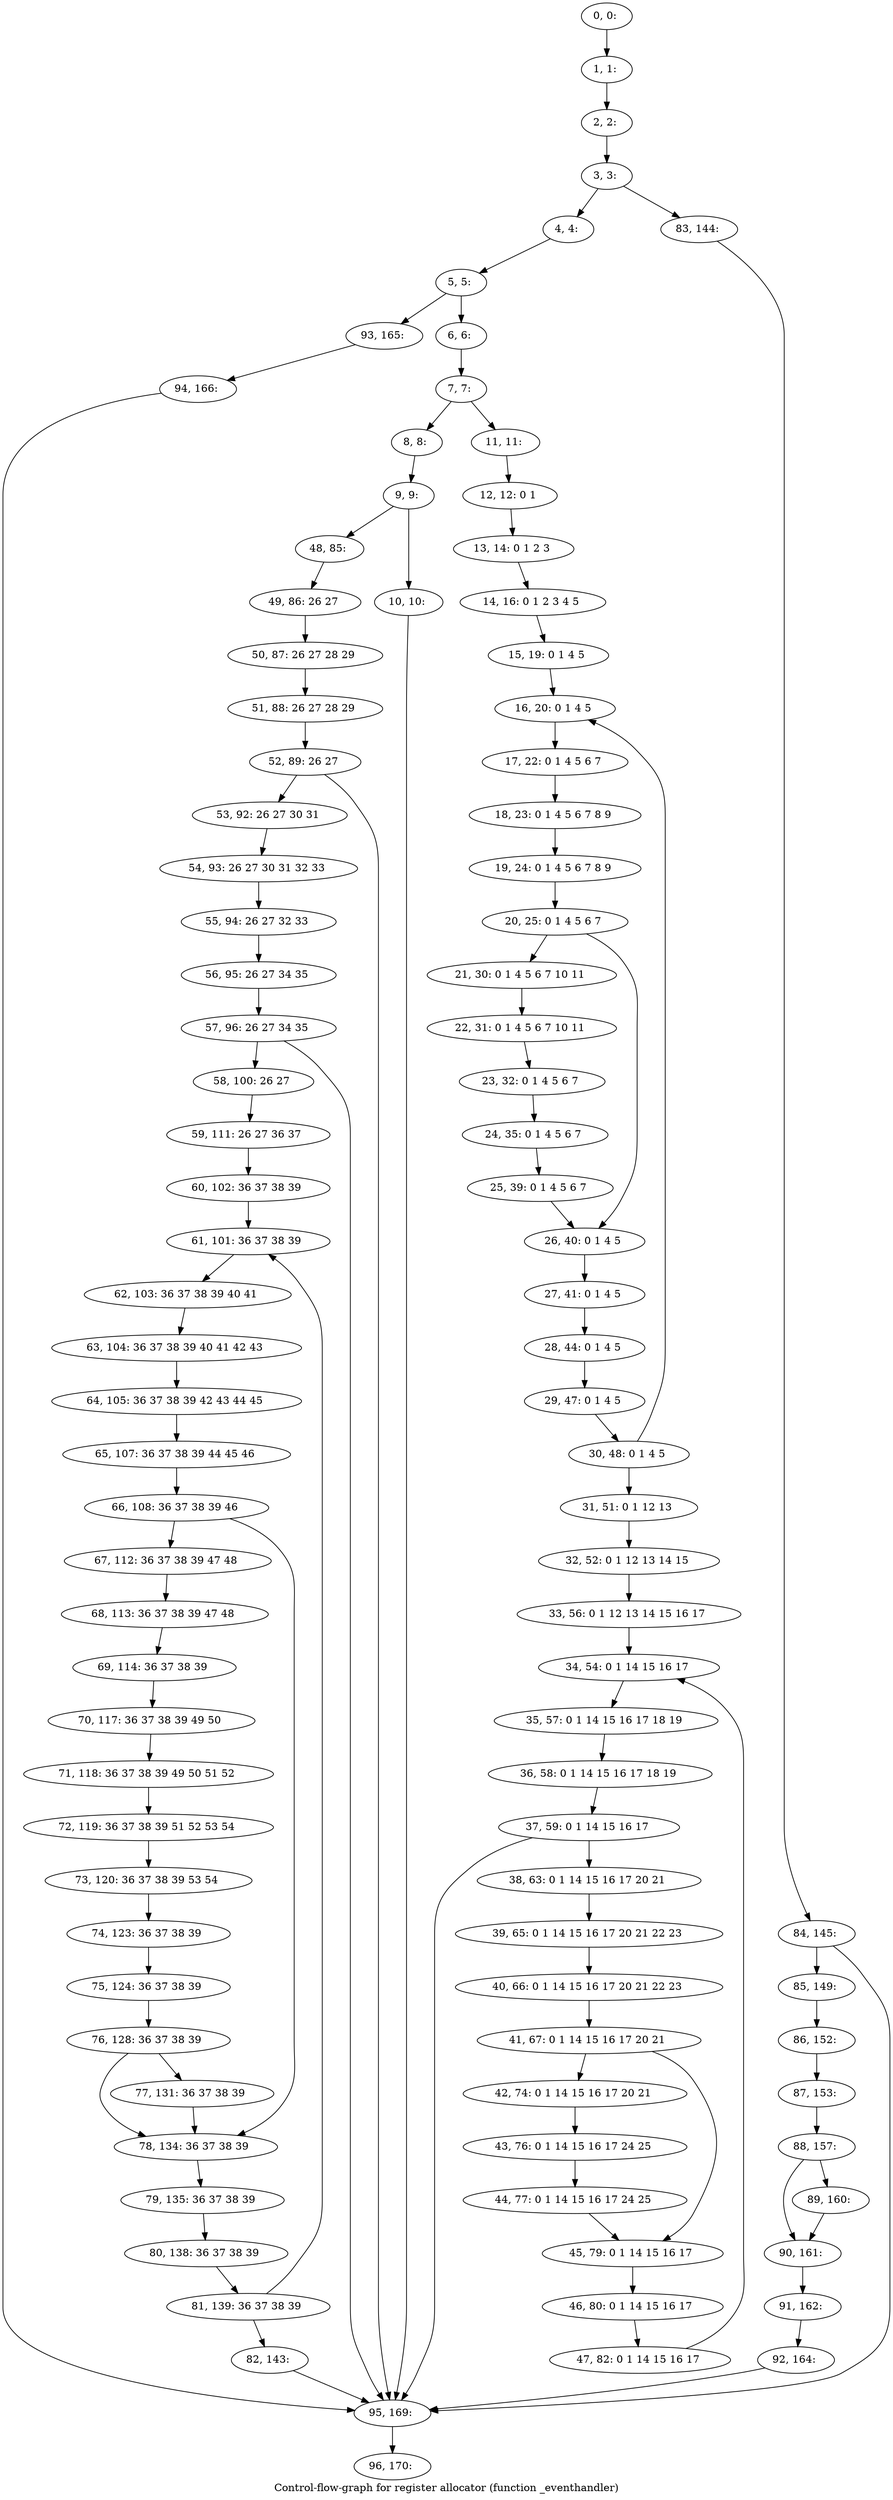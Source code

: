digraph G {
graph [label="Control-flow-graph for register allocator (function _eventhandler)"]
0[label="0, 0: "];
1[label="1, 1: "];
2[label="2, 2: "];
3[label="3, 3: "];
4[label="4, 4: "];
5[label="5, 5: "];
6[label="6, 6: "];
7[label="7, 7: "];
8[label="8, 8: "];
9[label="9, 9: "];
10[label="10, 10: "];
11[label="11, 11: "];
12[label="12, 12: 0 1 "];
13[label="13, 14: 0 1 2 3 "];
14[label="14, 16: 0 1 2 3 4 5 "];
15[label="15, 19: 0 1 4 5 "];
16[label="16, 20: 0 1 4 5 "];
17[label="17, 22: 0 1 4 5 6 7 "];
18[label="18, 23: 0 1 4 5 6 7 8 9 "];
19[label="19, 24: 0 1 4 5 6 7 8 9 "];
20[label="20, 25: 0 1 4 5 6 7 "];
21[label="21, 30: 0 1 4 5 6 7 10 11 "];
22[label="22, 31: 0 1 4 5 6 7 10 11 "];
23[label="23, 32: 0 1 4 5 6 7 "];
24[label="24, 35: 0 1 4 5 6 7 "];
25[label="25, 39: 0 1 4 5 6 7 "];
26[label="26, 40: 0 1 4 5 "];
27[label="27, 41: 0 1 4 5 "];
28[label="28, 44: 0 1 4 5 "];
29[label="29, 47: 0 1 4 5 "];
30[label="30, 48: 0 1 4 5 "];
31[label="31, 51: 0 1 12 13 "];
32[label="32, 52: 0 1 12 13 14 15 "];
33[label="33, 56: 0 1 12 13 14 15 16 17 "];
34[label="34, 54: 0 1 14 15 16 17 "];
35[label="35, 57: 0 1 14 15 16 17 18 19 "];
36[label="36, 58: 0 1 14 15 16 17 18 19 "];
37[label="37, 59: 0 1 14 15 16 17 "];
38[label="38, 63: 0 1 14 15 16 17 20 21 "];
39[label="39, 65: 0 1 14 15 16 17 20 21 22 23 "];
40[label="40, 66: 0 1 14 15 16 17 20 21 22 23 "];
41[label="41, 67: 0 1 14 15 16 17 20 21 "];
42[label="42, 74: 0 1 14 15 16 17 20 21 "];
43[label="43, 76: 0 1 14 15 16 17 24 25 "];
44[label="44, 77: 0 1 14 15 16 17 24 25 "];
45[label="45, 79: 0 1 14 15 16 17 "];
46[label="46, 80: 0 1 14 15 16 17 "];
47[label="47, 82: 0 1 14 15 16 17 "];
48[label="48, 85: "];
49[label="49, 86: 26 27 "];
50[label="50, 87: 26 27 28 29 "];
51[label="51, 88: 26 27 28 29 "];
52[label="52, 89: 26 27 "];
53[label="53, 92: 26 27 30 31 "];
54[label="54, 93: 26 27 30 31 32 33 "];
55[label="55, 94: 26 27 32 33 "];
56[label="56, 95: 26 27 34 35 "];
57[label="57, 96: 26 27 34 35 "];
58[label="58, 100: 26 27 "];
59[label="59, 111: 26 27 36 37 "];
60[label="60, 102: 36 37 38 39 "];
61[label="61, 101: 36 37 38 39 "];
62[label="62, 103: 36 37 38 39 40 41 "];
63[label="63, 104: 36 37 38 39 40 41 42 43 "];
64[label="64, 105: 36 37 38 39 42 43 44 45 "];
65[label="65, 107: 36 37 38 39 44 45 46 "];
66[label="66, 108: 36 37 38 39 46 "];
67[label="67, 112: 36 37 38 39 47 48 "];
68[label="68, 113: 36 37 38 39 47 48 "];
69[label="69, 114: 36 37 38 39 "];
70[label="70, 117: 36 37 38 39 49 50 "];
71[label="71, 118: 36 37 38 39 49 50 51 52 "];
72[label="72, 119: 36 37 38 39 51 52 53 54 "];
73[label="73, 120: 36 37 38 39 53 54 "];
74[label="74, 123: 36 37 38 39 "];
75[label="75, 124: 36 37 38 39 "];
76[label="76, 128: 36 37 38 39 "];
77[label="77, 131: 36 37 38 39 "];
78[label="78, 134: 36 37 38 39 "];
79[label="79, 135: 36 37 38 39 "];
80[label="80, 138: 36 37 38 39 "];
81[label="81, 139: 36 37 38 39 "];
82[label="82, 143: "];
83[label="83, 144: "];
84[label="84, 145: "];
85[label="85, 149: "];
86[label="86, 152: "];
87[label="87, 153: "];
88[label="88, 157: "];
89[label="89, 160: "];
90[label="90, 161: "];
91[label="91, 162: "];
92[label="92, 164: "];
93[label="93, 165: "];
94[label="94, 166: "];
95[label="95, 169: "];
96[label="96, 170: "];
0->1 ;
1->2 ;
2->3 ;
3->4 ;
3->83 ;
4->5 ;
5->6 ;
5->93 ;
6->7 ;
7->8 ;
7->11 ;
8->9 ;
9->10 ;
9->48 ;
10->95 ;
11->12 ;
12->13 ;
13->14 ;
14->15 ;
15->16 ;
16->17 ;
17->18 ;
18->19 ;
19->20 ;
20->21 ;
20->26 ;
21->22 ;
22->23 ;
23->24 ;
24->25 ;
25->26 ;
26->27 ;
27->28 ;
28->29 ;
29->30 ;
30->31 ;
30->16 ;
31->32 ;
32->33 ;
33->34 ;
34->35 ;
35->36 ;
36->37 ;
37->38 ;
37->95 ;
38->39 ;
39->40 ;
40->41 ;
41->42 ;
41->45 ;
42->43 ;
43->44 ;
44->45 ;
45->46 ;
46->47 ;
47->34 ;
48->49 ;
49->50 ;
50->51 ;
51->52 ;
52->53 ;
52->95 ;
53->54 ;
54->55 ;
55->56 ;
56->57 ;
57->58 ;
57->95 ;
58->59 ;
59->60 ;
60->61 ;
61->62 ;
62->63 ;
63->64 ;
64->65 ;
65->66 ;
66->67 ;
66->78 ;
67->68 ;
68->69 ;
69->70 ;
70->71 ;
71->72 ;
72->73 ;
73->74 ;
74->75 ;
75->76 ;
76->77 ;
76->78 ;
77->78 ;
78->79 ;
79->80 ;
80->81 ;
81->82 ;
81->61 ;
82->95 ;
83->84 ;
84->85 ;
84->95 ;
85->86 ;
86->87 ;
87->88 ;
88->89 ;
88->90 ;
89->90 ;
90->91 ;
91->92 ;
92->95 ;
93->94 ;
94->95 ;
95->96 ;
}
